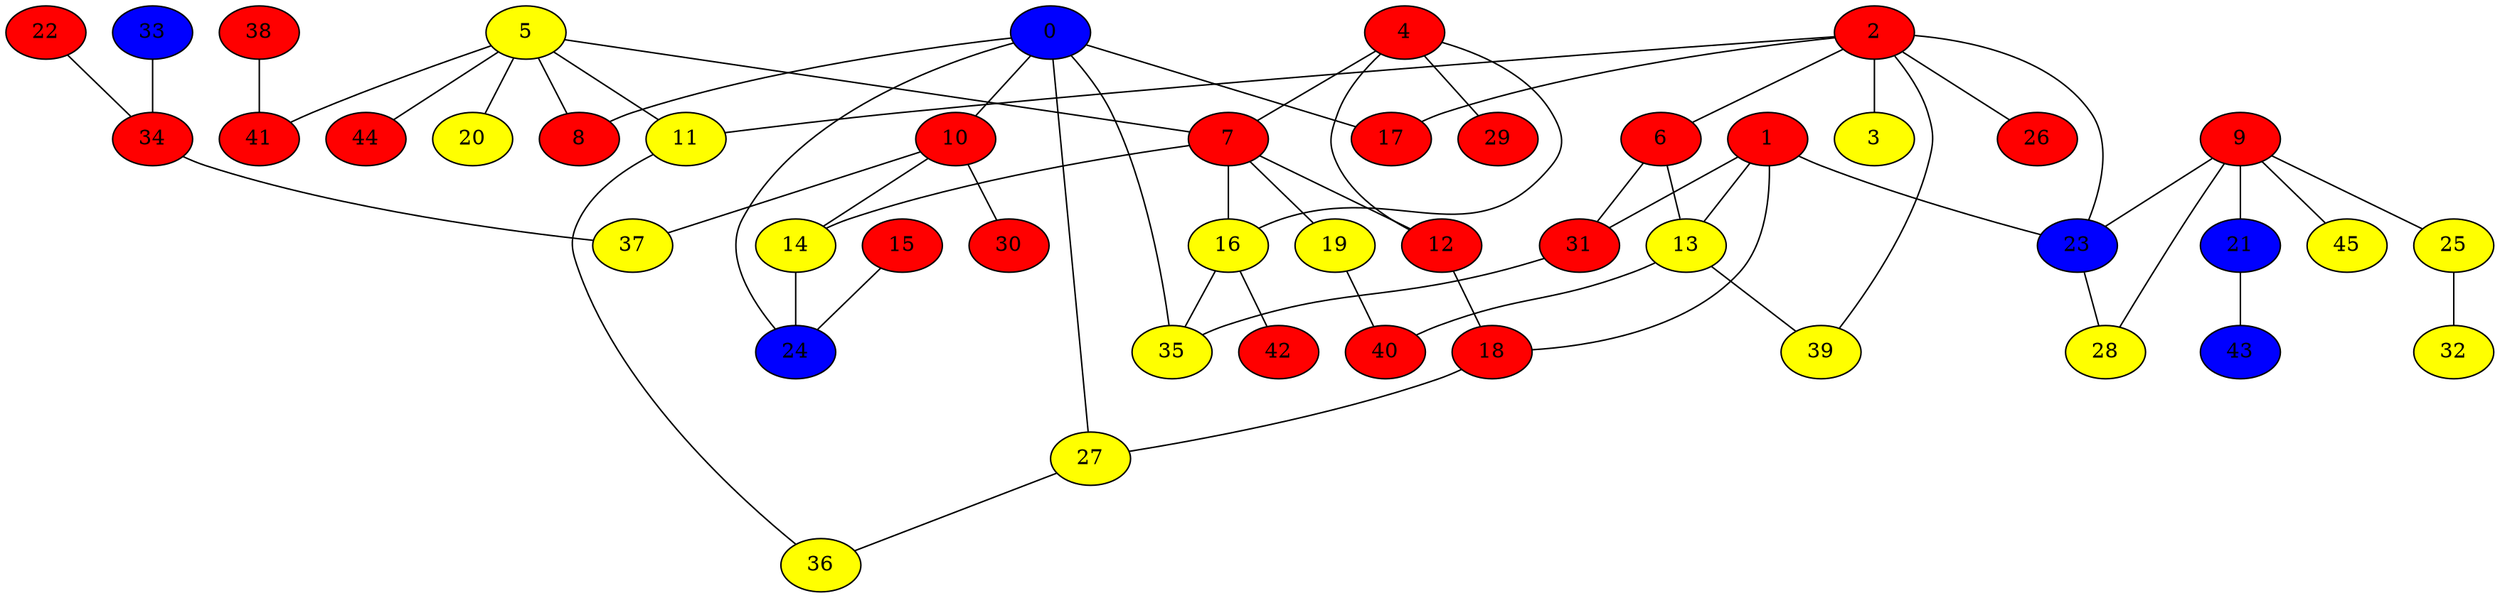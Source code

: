 graph {
0 [style = filled fillcolor = blue];
1 [style = filled fillcolor = red];
2 [style = filled fillcolor = red];
3 [style = filled fillcolor = yellow];
4 [style = filled fillcolor = red];
5 [style = filled fillcolor = yellow];
6 [style = filled fillcolor = red];
7 [style = filled fillcolor = red];
8 [style = filled fillcolor = red];
9 [style = filled fillcolor = red];
10 [style = filled fillcolor = red];
11 [style = filled fillcolor = yellow];
12 [style = filled fillcolor = red];
13 [style = filled fillcolor = yellow];
14 [style = filled fillcolor = yellow];
15 [style = filled fillcolor = red];
16 [style = filled fillcolor = yellow];
17 [style = filled fillcolor = red];
18 [style = filled fillcolor = red];
19 [style = filled fillcolor = yellow];
20 [style = filled fillcolor = yellow];
21 [style = filled fillcolor = blue];
22 [style = filled fillcolor = red];
23 [style = filled fillcolor = blue];
24 [style = filled fillcolor = blue];
25 [style = filled fillcolor = yellow];
26 [style = filled fillcolor = red];
27 [style = filled fillcolor = yellow];
28 [style = filled fillcolor = yellow];
29 [style = filled fillcolor = red];
30 [style = filled fillcolor = red];
31 [style = filled fillcolor = red];
32 [style = filled fillcolor = yellow];
33 [style = filled fillcolor = blue];
34 [style = filled fillcolor = red];
35 [style = filled fillcolor = yellow];
36 [style = filled fillcolor = yellow];
37 [style = filled fillcolor = yellow];
38 [style = filled fillcolor = red];
39 [style = filled fillcolor = yellow];
40 [style = filled fillcolor = red];
41 [style = filled fillcolor = red];
42 [style = filled fillcolor = red];
43 [style = filled fillcolor = blue];
44 [style = filled fillcolor = red];
45 [style = filled fillcolor = yellow];
0 -- 24;
0 -- 17;
0 -- 10;
0 -- 8;
0 -- 27;
0 -- 35;
1 -- 13;
1 -- 18;
1 -- 23;
1 -- 31;
2 -- 3;
2 -- 6;
2 -- 11;
2 -- 17;
2 -- 23;
2 -- 26;
2 -- 39;
4 -- 7;
4 -- 12;
4 -- 16;
4 -- 29;
5 -- 7;
5 -- 8;
5 -- 11;
5 -- 20;
5 -- 41;
5 -- 44;
6 -- 13;
6 -- 31;
7 -- 12;
7 -- 14;
7 -- 16;
7 -- 19;
9 -- 21;
9 -- 23;
9 -- 25;
9 -- 28;
9 -- 45;
10 -- 14;
10 -- 30;
10 -- 37;
11 -- 36;
12 -- 18;
13 -- 39;
13 -- 40;
14 -- 24;
15 -- 24;
16 -- 35;
16 -- 42;
18 -- 27;
19 -- 40;
21 -- 43;
22 -- 34;
23 -- 28;
25 -- 32;
27 -- 36;
31 -- 35;
33 -- 34;
34 -- 37;
38 -- 41;
}
